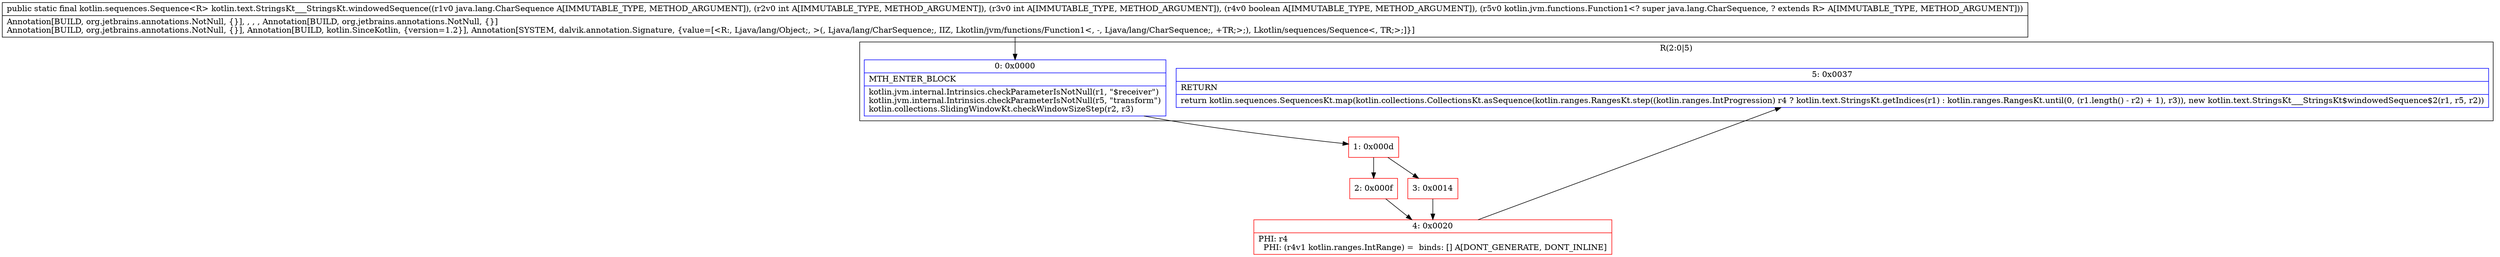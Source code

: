 digraph "CFG forkotlin.text.StringsKt___StringsKt.windowedSequence(Ljava\/lang\/CharSequence;IIZLkotlin\/jvm\/functions\/Function1;)Lkotlin\/sequences\/Sequence;" {
subgraph cluster_Region_1888603819 {
label = "R(2:0|5)";
node [shape=record,color=blue];
Node_0 [shape=record,label="{0\:\ 0x0000|MTH_ENTER_BLOCK\l|kotlin.jvm.internal.Intrinsics.checkParameterIsNotNull(r1, \"$receiver\")\lkotlin.jvm.internal.Intrinsics.checkParameterIsNotNull(r5, \"transform\")\lkotlin.collections.SlidingWindowKt.checkWindowSizeStep(r2, r3)\l}"];
Node_5 [shape=record,label="{5\:\ 0x0037|RETURN\l|return kotlin.sequences.SequencesKt.map(kotlin.collections.CollectionsKt.asSequence(kotlin.ranges.RangesKt.step((kotlin.ranges.IntProgression) r4 ? kotlin.text.StringsKt.getIndices(r1) : kotlin.ranges.RangesKt.until(0, (r1.length() \- r2) + 1), r3)), new kotlin.text.StringsKt___StringsKt$windowedSequence$2(r1, r5, r2))\l}"];
}
Node_1 [shape=record,color=red,label="{1\:\ 0x000d}"];
Node_2 [shape=record,color=red,label="{2\:\ 0x000f}"];
Node_3 [shape=record,color=red,label="{3\:\ 0x0014}"];
Node_4 [shape=record,color=red,label="{4\:\ 0x0020|PHI: r4 \l  PHI: (r4v1 kotlin.ranges.IntRange) =  binds: [] A[DONT_GENERATE, DONT_INLINE]\l}"];
MethodNode[shape=record,label="{public static final kotlin.sequences.Sequence\<R\> kotlin.text.StringsKt___StringsKt.windowedSequence((r1v0 java.lang.CharSequence A[IMMUTABLE_TYPE, METHOD_ARGUMENT]), (r2v0 int A[IMMUTABLE_TYPE, METHOD_ARGUMENT]), (r3v0 int A[IMMUTABLE_TYPE, METHOD_ARGUMENT]), (r4v0 boolean A[IMMUTABLE_TYPE, METHOD_ARGUMENT]), (r5v0 kotlin.jvm.functions.Function1\<? super java.lang.CharSequence, ? extends R\> A[IMMUTABLE_TYPE, METHOD_ARGUMENT]))  | Annotation[BUILD, org.jetbrains.annotations.NotNull, \{\}], , , , Annotation[BUILD, org.jetbrains.annotations.NotNull, \{\}]\lAnnotation[BUILD, org.jetbrains.annotations.NotNull, \{\}], Annotation[BUILD, kotlin.SinceKotlin, \{version=1.2\}], Annotation[SYSTEM, dalvik.annotation.Signature, \{value=[\<R:, Ljava\/lang\/Object;, \>(, Ljava\/lang\/CharSequence;, IIZ, Lkotlin\/jvm\/functions\/Function1\<, \-, Ljava\/lang\/CharSequence;, +TR;\>;), Lkotlin\/sequences\/Sequence\<, TR;\>;]\}]\l}"];
MethodNode -> Node_0;
Node_0 -> Node_1;
Node_1 -> Node_2;
Node_1 -> Node_3;
Node_2 -> Node_4;
Node_3 -> Node_4;
Node_4 -> Node_5;
}

